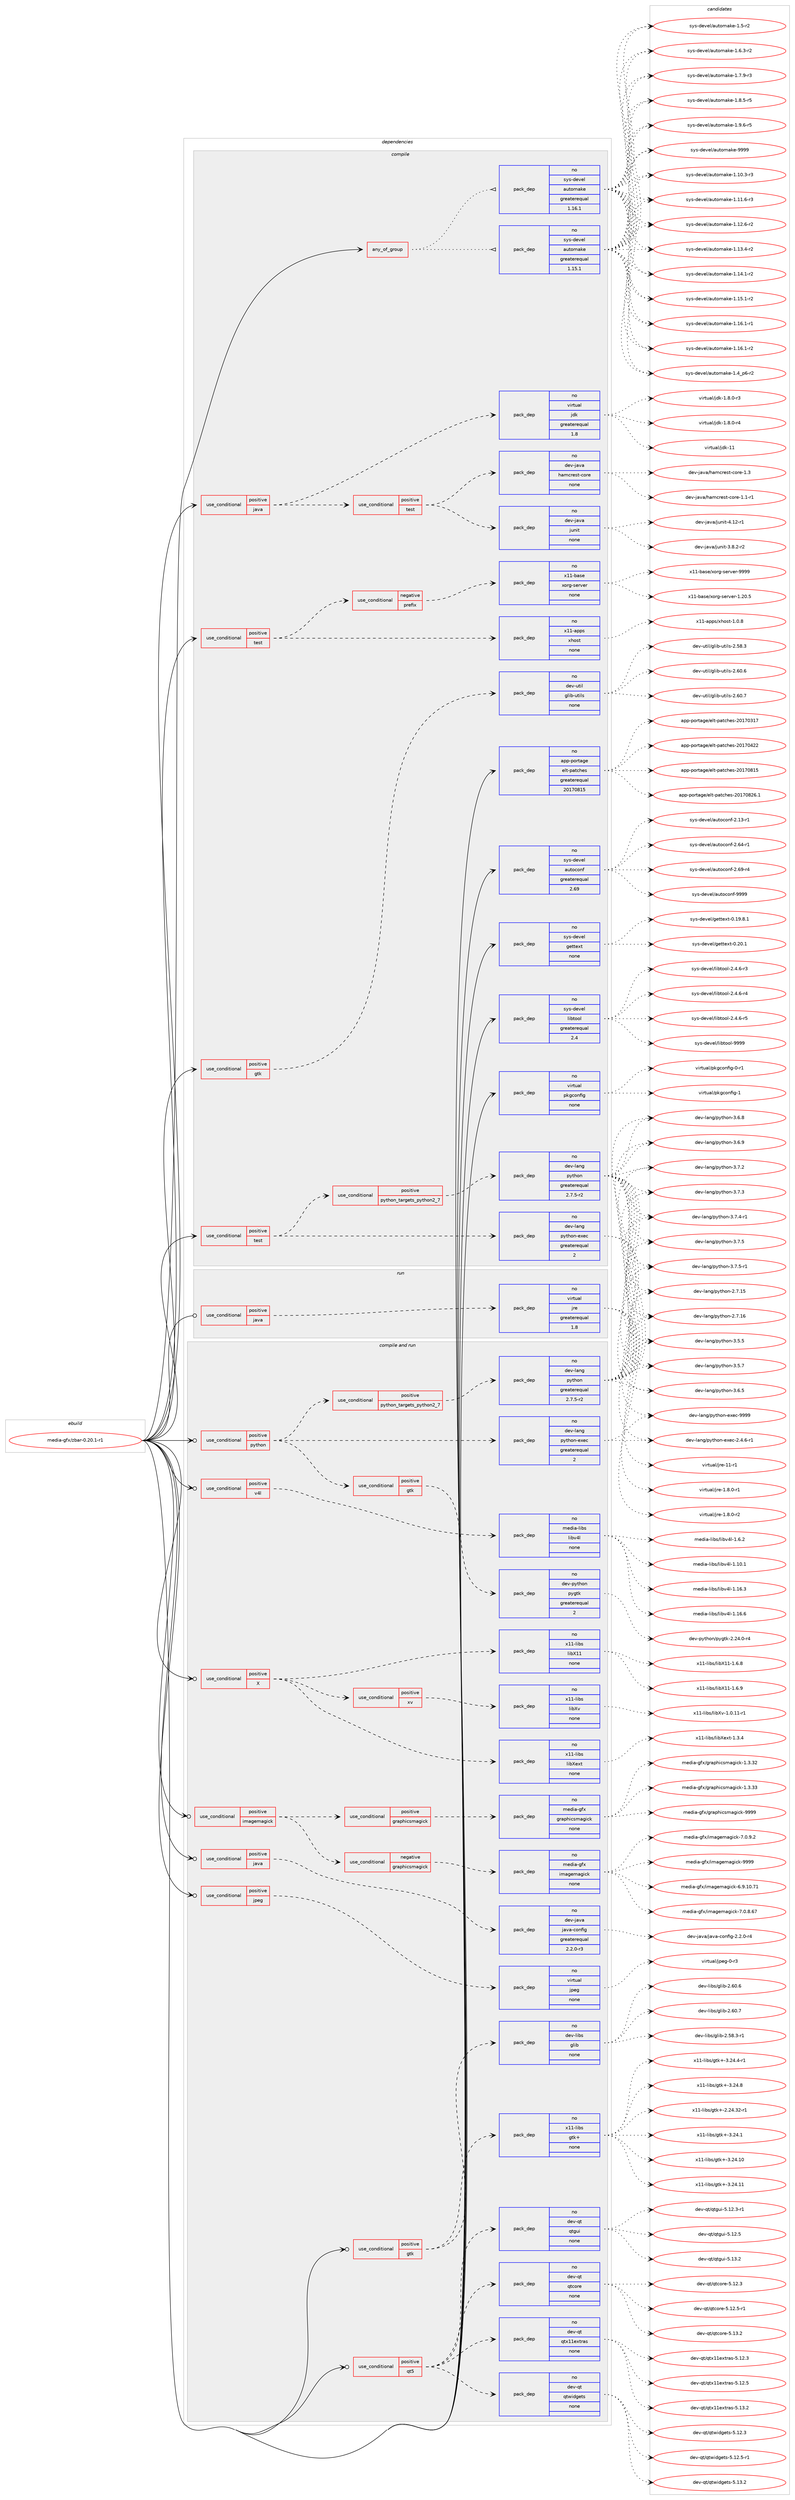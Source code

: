digraph prolog {

# *************
# Graph options
# *************

newrank=true;
concentrate=true;
compound=true;
graph [rankdir=LR,fontname=Helvetica,fontsize=10,ranksep=1.5];#, ranksep=2.5, nodesep=0.2];
edge  [arrowhead=vee];
node  [fontname=Helvetica,fontsize=10];

# **********
# The ebuild
# **********

subgraph cluster_leftcol {
color=gray;
rank=same;
label=<<i>ebuild</i>>;
id [label="media-gfx/zbar-0.20.1-r1", color=red, width=4, href="../media-gfx/zbar-0.20.1-r1.svg"];
}

# ****************
# The dependencies
# ****************

subgraph cluster_midcol {
color=gray;
label=<<i>dependencies</i>>;
subgraph cluster_compile {
fillcolor="#eeeeee";
style=filled;
label=<<i>compile</i>>;
subgraph any13178 {
dependency783913 [label=<<TABLE BORDER="0" CELLBORDER="1" CELLSPACING="0" CELLPADDING="4"><TR><TD CELLPADDING="10">any_of_group</TD></TR></TABLE>>, shape=none, color=red];subgraph pack579765 {
dependency783914 [label=<<TABLE BORDER="0" CELLBORDER="1" CELLSPACING="0" CELLPADDING="4" WIDTH="220"><TR><TD ROWSPAN="6" CELLPADDING="30">pack_dep</TD></TR><TR><TD WIDTH="110">no</TD></TR><TR><TD>sys-devel</TD></TR><TR><TD>automake</TD></TR><TR><TD>greaterequal</TD></TR><TR><TD>1.16.1</TD></TR></TABLE>>, shape=none, color=blue];
}
dependency783913:e -> dependency783914:w [weight=20,style="dotted",arrowhead="oinv"];
subgraph pack579766 {
dependency783915 [label=<<TABLE BORDER="0" CELLBORDER="1" CELLSPACING="0" CELLPADDING="4" WIDTH="220"><TR><TD ROWSPAN="6" CELLPADDING="30">pack_dep</TD></TR><TR><TD WIDTH="110">no</TD></TR><TR><TD>sys-devel</TD></TR><TR><TD>automake</TD></TR><TR><TD>greaterequal</TD></TR><TR><TD>1.15.1</TD></TR></TABLE>>, shape=none, color=blue];
}
dependency783913:e -> dependency783915:w [weight=20,style="dotted",arrowhead="oinv"];
}
id:e -> dependency783913:w [weight=20,style="solid",arrowhead="vee"];
subgraph cond190549 {
dependency783916 [label=<<TABLE BORDER="0" CELLBORDER="1" CELLSPACING="0" CELLPADDING="4"><TR><TD ROWSPAN="3" CELLPADDING="10">use_conditional</TD></TR><TR><TD>positive</TD></TR><TR><TD>gtk</TD></TR></TABLE>>, shape=none, color=red];
subgraph pack579767 {
dependency783917 [label=<<TABLE BORDER="0" CELLBORDER="1" CELLSPACING="0" CELLPADDING="4" WIDTH="220"><TR><TD ROWSPAN="6" CELLPADDING="30">pack_dep</TD></TR><TR><TD WIDTH="110">no</TD></TR><TR><TD>dev-util</TD></TR><TR><TD>glib-utils</TD></TR><TR><TD>none</TD></TR><TR><TD></TD></TR></TABLE>>, shape=none, color=blue];
}
dependency783916:e -> dependency783917:w [weight=20,style="dashed",arrowhead="vee"];
}
id:e -> dependency783916:w [weight=20,style="solid",arrowhead="vee"];
subgraph cond190550 {
dependency783918 [label=<<TABLE BORDER="0" CELLBORDER="1" CELLSPACING="0" CELLPADDING="4"><TR><TD ROWSPAN="3" CELLPADDING="10">use_conditional</TD></TR><TR><TD>positive</TD></TR><TR><TD>java</TD></TR></TABLE>>, shape=none, color=red];
subgraph pack579768 {
dependency783919 [label=<<TABLE BORDER="0" CELLBORDER="1" CELLSPACING="0" CELLPADDING="4" WIDTH="220"><TR><TD ROWSPAN="6" CELLPADDING="30">pack_dep</TD></TR><TR><TD WIDTH="110">no</TD></TR><TR><TD>virtual</TD></TR><TR><TD>jdk</TD></TR><TR><TD>greaterequal</TD></TR><TR><TD>1.8</TD></TR></TABLE>>, shape=none, color=blue];
}
dependency783918:e -> dependency783919:w [weight=20,style="dashed",arrowhead="vee"];
subgraph cond190551 {
dependency783920 [label=<<TABLE BORDER="0" CELLBORDER="1" CELLSPACING="0" CELLPADDING="4"><TR><TD ROWSPAN="3" CELLPADDING="10">use_conditional</TD></TR><TR><TD>positive</TD></TR><TR><TD>test</TD></TR></TABLE>>, shape=none, color=red];
subgraph pack579769 {
dependency783921 [label=<<TABLE BORDER="0" CELLBORDER="1" CELLSPACING="0" CELLPADDING="4" WIDTH="220"><TR><TD ROWSPAN="6" CELLPADDING="30">pack_dep</TD></TR><TR><TD WIDTH="110">no</TD></TR><TR><TD>dev-java</TD></TR><TR><TD>junit</TD></TR><TR><TD>none</TD></TR><TR><TD></TD></TR></TABLE>>, shape=none, color=blue];
}
dependency783920:e -> dependency783921:w [weight=20,style="dashed",arrowhead="vee"];
subgraph pack579770 {
dependency783922 [label=<<TABLE BORDER="0" CELLBORDER="1" CELLSPACING="0" CELLPADDING="4" WIDTH="220"><TR><TD ROWSPAN="6" CELLPADDING="30">pack_dep</TD></TR><TR><TD WIDTH="110">no</TD></TR><TR><TD>dev-java</TD></TR><TR><TD>hamcrest-core</TD></TR><TR><TD>none</TD></TR><TR><TD></TD></TR></TABLE>>, shape=none, color=blue];
}
dependency783920:e -> dependency783922:w [weight=20,style="dashed",arrowhead="vee"];
}
dependency783918:e -> dependency783920:w [weight=20,style="dashed",arrowhead="vee"];
}
id:e -> dependency783918:w [weight=20,style="solid",arrowhead="vee"];
subgraph cond190552 {
dependency783923 [label=<<TABLE BORDER="0" CELLBORDER="1" CELLSPACING="0" CELLPADDING="4"><TR><TD ROWSPAN="3" CELLPADDING="10">use_conditional</TD></TR><TR><TD>positive</TD></TR><TR><TD>test</TD></TR></TABLE>>, shape=none, color=red];
subgraph cond190553 {
dependency783924 [label=<<TABLE BORDER="0" CELLBORDER="1" CELLSPACING="0" CELLPADDING="4"><TR><TD ROWSPAN="3" CELLPADDING="10">use_conditional</TD></TR><TR><TD>negative</TD></TR><TR><TD>prefix</TD></TR></TABLE>>, shape=none, color=red];
subgraph pack579771 {
dependency783925 [label=<<TABLE BORDER="0" CELLBORDER="1" CELLSPACING="0" CELLPADDING="4" WIDTH="220"><TR><TD ROWSPAN="6" CELLPADDING="30">pack_dep</TD></TR><TR><TD WIDTH="110">no</TD></TR><TR><TD>x11-base</TD></TR><TR><TD>xorg-server</TD></TR><TR><TD>none</TD></TR><TR><TD></TD></TR></TABLE>>, shape=none, color=blue];
}
dependency783924:e -> dependency783925:w [weight=20,style="dashed",arrowhead="vee"];
}
dependency783923:e -> dependency783924:w [weight=20,style="dashed",arrowhead="vee"];
subgraph pack579772 {
dependency783926 [label=<<TABLE BORDER="0" CELLBORDER="1" CELLSPACING="0" CELLPADDING="4" WIDTH="220"><TR><TD ROWSPAN="6" CELLPADDING="30">pack_dep</TD></TR><TR><TD WIDTH="110">no</TD></TR><TR><TD>x11-apps</TD></TR><TR><TD>xhost</TD></TR><TR><TD>none</TD></TR><TR><TD></TD></TR></TABLE>>, shape=none, color=blue];
}
dependency783923:e -> dependency783926:w [weight=20,style="dashed",arrowhead="vee"];
}
id:e -> dependency783923:w [weight=20,style="solid",arrowhead="vee"];
subgraph cond190554 {
dependency783927 [label=<<TABLE BORDER="0" CELLBORDER="1" CELLSPACING="0" CELLPADDING="4"><TR><TD ROWSPAN="3" CELLPADDING="10">use_conditional</TD></TR><TR><TD>positive</TD></TR><TR><TD>test</TD></TR></TABLE>>, shape=none, color=red];
subgraph cond190555 {
dependency783928 [label=<<TABLE BORDER="0" CELLBORDER="1" CELLSPACING="0" CELLPADDING="4"><TR><TD ROWSPAN="3" CELLPADDING="10">use_conditional</TD></TR><TR><TD>positive</TD></TR><TR><TD>python_targets_python2_7</TD></TR></TABLE>>, shape=none, color=red];
subgraph pack579773 {
dependency783929 [label=<<TABLE BORDER="0" CELLBORDER="1" CELLSPACING="0" CELLPADDING="4" WIDTH="220"><TR><TD ROWSPAN="6" CELLPADDING="30">pack_dep</TD></TR><TR><TD WIDTH="110">no</TD></TR><TR><TD>dev-lang</TD></TR><TR><TD>python</TD></TR><TR><TD>greaterequal</TD></TR><TR><TD>2.7.5-r2</TD></TR></TABLE>>, shape=none, color=blue];
}
dependency783928:e -> dependency783929:w [weight=20,style="dashed",arrowhead="vee"];
}
dependency783927:e -> dependency783928:w [weight=20,style="dashed",arrowhead="vee"];
subgraph pack579774 {
dependency783930 [label=<<TABLE BORDER="0" CELLBORDER="1" CELLSPACING="0" CELLPADDING="4" WIDTH="220"><TR><TD ROWSPAN="6" CELLPADDING="30">pack_dep</TD></TR><TR><TD WIDTH="110">no</TD></TR><TR><TD>dev-lang</TD></TR><TR><TD>python-exec</TD></TR><TR><TD>greaterequal</TD></TR><TR><TD>2</TD></TR></TABLE>>, shape=none, color=blue];
}
dependency783927:e -> dependency783930:w [weight=20,style="dashed",arrowhead="vee"];
}
id:e -> dependency783927:w [weight=20,style="solid",arrowhead="vee"];
subgraph pack579775 {
dependency783931 [label=<<TABLE BORDER="0" CELLBORDER="1" CELLSPACING="0" CELLPADDING="4" WIDTH="220"><TR><TD ROWSPAN="6" CELLPADDING="30">pack_dep</TD></TR><TR><TD WIDTH="110">no</TD></TR><TR><TD>app-portage</TD></TR><TR><TD>elt-patches</TD></TR><TR><TD>greaterequal</TD></TR><TR><TD>20170815</TD></TR></TABLE>>, shape=none, color=blue];
}
id:e -> dependency783931:w [weight=20,style="solid",arrowhead="vee"];
subgraph pack579776 {
dependency783932 [label=<<TABLE BORDER="0" CELLBORDER="1" CELLSPACING="0" CELLPADDING="4" WIDTH="220"><TR><TD ROWSPAN="6" CELLPADDING="30">pack_dep</TD></TR><TR><TD WIDTH="110">no</TD></TR><TR><TD>sys-devel</TD></TR><TR><TD>autoconf</TD></TR><TR><TD>greaterequal</TD></TR><TR><TD>2.69</TD></TR></TABLE>>, shape=none, color=blue];
}
id:e -> dependency783932:w [weight=20,style="solid",arrowhead="vee"];
subgraph pack579777 {
dependency783933 [label=<<TABLE BORDER="0" CELLBORDER="1" CELLSPACING="0" CELLPADDING="4" WIDTH="220"><TR><TD ROWSPAN="6" CELLPADDING="30">pack_dep</TD></TR><TR><TD WIDTH="110">no</TD></TR><TR><TD>sys-devel</TD></TR><TR><TD>gettext</TD></TR><TR><TD>none</TD></TR><TR><TD></TD></TR></TABLE>>, shape=none, color=blue];
}
id:e -> dependency783933:w [weight=20,style="solid",arrowhead="vee"];
subgraph pack579778 {
dependency783934 [label=<<TABLE BORDER="0" CELLBORDER="1" CELLSPACING="0" CELLPADDING="4" WIDTH="220"><TR><TD ROWSPAN="6" CELLPADDING="30">pack_dep</TD></TR><TR><TD WIDTH="110">no</TD></TR><TR><TD>sys-devel</TD></TR><TR><TD>libtool</TD></TR><TR><TD>greaterequal</TD></TR><TR><TD>2.4</TD></TR></TABLE>>, shape=none, color=blue];
}
id:e -> dependency783934:w [weight=20,style="solid",arrowhead="vee"];
subgraph pack579779 {
dependency783935 [label=<<TABLE BORDER="0" CELLBORDER="1" CELLSPACING="0" CELLPADDING="4" WIDTH="220"><TR><TD ROWSPAN="6" CELLPADDING="30">pack_dep</TD></TR><TR><TD WIDTH="110">no</TD></TR><TR><TD>virtual</TD></TR><TR><TD>pkgconfig</TD></TR><TR><TD>none</TD></TR><TR><TD></TD></TR></TABLE>>, shape=none, color=blue];
}
id:e -> dependency783935:w [weight=20,style="solid",arrowhead="vee"];
}
subgraph cluster_compileandrun {
fillcolor="#eeeeee";
style=filled;
label=<<i>compile and run</i>>;
subgraph cond190556 {
dependency783936 [label=<<TABLE BORDER="0" CELLBORDER="1" CELLSPACING="0" CELLPADDING="4"><TR><TD ROWSPAN="3" CELLPADDING="10">use_conditional</TD></TR><TR><TD>positive</TD></TR><TR><TD>X</TD></TR></TABLE>>, shape=none, color=red];
subgraph pack579780 {
dependency783937 [label=<<TABLE BORDER="0" CELLBORDER="1" CELLSPACING="0" CELLPADDING="4" WIDTH="220"><TR><TD ROWSPAN="6" CELLPADDING="30">pack_dep</TD></TR><TR><TD WIDTH="110">no</TD></TR><TR><TD>x11-libs</TD></TR><TR><TD>libX11</TD></TR><TR><TD>none</TD></TR><TR><TD></TD></TR></TABLE>>, shape=none, color=blue];
}
dependency783936:e -> dependency783937:w [weight=20,style="dashed",arrowhead="vee"];
subgraph pack579781 {
dependency783938 [label=<<TABLE BORDER="0" CELLBORDER="1" CELLSPACING="0" CELLPADDING="4" WIDTH="220"><TR><TD ROWSPAN="6" CELLPADDING="30">pack_dep</TD></TR><TR><TD WIDTH="110">no</TD></TR><TR><TD>x11-libs</TD></TR><TR><TD>libXext</TD></TR><TR><TD>none</TD></TR><TR><TD></TD></TR></TABLE>>, shape=none, color=blue];
}
dependency783936:e -> dependency783938:w [weight=20,style="dashed",arrowhead="vee"];
subgraph cond190557 {
dependency783939 [label=<<TABLE BORDER="0" CELLBORDER="1" CELLSPACING="0" CELLPADDING="4"><TR><TD ROWSPAN="3" CELLPADDING="10">use_conditional</TD></TR><TR><TD>positive</TD></TR><TR><TD>xv</TD></TR></TABLE>>, shape=none, color=red];
subgraph pack579782 {
dependency783940 [label=<<TABLE BORDER="0" CELLBORDER="1" CELLSPACING="0" CELLPADDING="4" WIDTH="220"><TR><TD ROWSPAN="6" CELLPADDING="30">pack_dep</TD></TR><TR><TD WIDTH="110">no</TD></TR><TR><TD>x11-libs</TD></TR><TR><TD>libXv</TD></TR><TR><TD>none</TD></TR><TR><TD></TD></TR></TABLE>>, shape=none, color=blue];
}
dependency783939:e -> dependency783940:w [weight=20,style="dashed",arrowhead="vee"];
}
dependency783936:e -> dependency783939:w [weight=20,style="dashed",arrowhead="vee"];
}
id:e -> dependency783936:w [weight=20,style="solid",arrowhead="odotvee"];
subgraph cond190558 {
dependency783941 [label=<<TABLE BORDER="0" CELLBORDER="1" CELLSPACING="0" CELLPADDING="4"><TR><TD ROWSPAN="3" CELLPADDING="10">use_conditional</TD></TR><TR><TD>positive</TD></TR><TR><TD>gtk</TD></TR></TABLE>>, shape=none, color=red];
subgraph pack579783 {
dependency783942 [label=<<TABLE BORDER="0" CELLBORDER="1" CELLSPACING="0" CELLPADDING="4" WIDTH="220"><TR><TD ROWSPAN="6" CELLPADDING="30">pack_dep</TD></TR><TR><TD WIDTH="110">no</TD></TR><TR><TD>dev-libs</TD></TR><TR><TD>glib</TD></TR><TR><TD>none</TD></TR><TR><TD></TD></TR></TABLE>>, shape=none, color=blue];
}
dependency783941:e -> dependency783942:w [weight=20,style="dashed",arrowhead="vee"];
subgraph pack579784 {
dependency783943 [label=<<TABLE BORDER="0" CELLBORDER="1" CELLSPACING="0" CELLPADDING="4" WIDTH="220"><TR><TD ROWSPAN="6" CELLPADDING="30">pack_dep</TD></TR><TR><TD WIDTH="110">no</TD></TR><TR><TD>x11-libs</TD></TR><TR><TD>gtk+</TD></TR><TR><TD>none</TD></TR><TR><TD></TD></TR></TABLE>>, shape=none, color=blue];
}
dependency783941:e -> dependency783943:w [weight=20,style="dashed",arrowhead="vee"];
}
id:e -> dependency783941:w [weight=20,style="solid",arrowhead="odotvee"];
subgraph cond190559 {
dependency783944 [label=<<TABLE BORDER="0" CELLBORDER="1" CELLSPACING="0" CELLPADDING="4"><TR><TD ROWSPAN="3" CELLPADDING="10">use_conditional</TD></TR><TR><TD>positive</TD></TR><TR><TD>imagemagick</TD></TR></TABLE>>, shape=none, color=red];
subgraph cond190560 {
dependency783945 [label=<<TABLE BORDER="0" CELLBORDER="1" CELLSPACING="0" CELLPADDING="4"><TR><TD ROWSPAN="3" CELLPADDING="10">use_conditional</TD></TR><TR><TD>negative</TD></TR><TR><TD>graphicsmagick</TD></TR></TABLE>>, shape=none, color=red];
subgraph pack579785 {
dependency783946 [label=<<TABLE BORDER="0" CELLBORDER="1" CELLSPACING="0" CELLPADDING="4" WIDTH="220"><TR><TD ROWSPAN="6" CELLPADDING="30">pack_dep</TD></TR><TR><TD WIDTH="110">no</TD></TR><TR><TD>media-gfx</TD></TR><TR><TD>imagemagick</TD></TR><TR><TD>none</TD></TR><TR><TD></TD></TR></TABLE>>, shape=none, color=blue];
}
dependency783945:e -> dependency783946:w [weight=20,style="dashed",arrowhead="vee"];
}
dependency783944:e -> dependency783945:w [weight=20,style="dashed",arrowhead="vee"];
subgraph cond190561 {
dependency783947 [label=<<TABLE BORDER="0" CELLBORDER="1" CELLSPACING="0" CELLPADDING="4"><TR><TD ROWSPAN="3" CELLPADDING="10">use_conditional</TD></TR><TR><TD>positive</TD></TR><TR><TD>graphicsmagick</TD></TR></TABLE>>, shape=none, color=red];
subgraph pack579786 {
dependency783948 [label=<<TABLE BORDER="0" CELLBORDER="1" CELLSPACING="0" CELLPADDING="4" WIDTH="220"><TR><TD ROWSPAN="6" CELLPADDING="30">pack_dep</TD></TR><TR><TD WIDTH="110">no</TD></TR><TR><TD>media-gfx</TD></TR><TR><TD>graphicsmagick</TD></TR><TR><TD>none</TD></TR><TR><TD></TD></TR></TABLE>>, shape=none, color=blue];
}
dependency783947:e -> dependency783948:w [weight=20,style="dashed",arrowhead="vee"];
}
dependency783944:e -> dependency783947:w [weight=20,style="dashed",arrowhead="vee"];
}
id:e -> dependency783944:w [weight=20,style="solid",arrowhead="odotvee"];
subgraph cond190562 {
dependency783949 [label=<<TABLE BORDER="0" CELLBORDER="1" CELLSPACING="0" CELLPADDING="4"><TR><TD ROWSPAN="3" CELLPADDING="10">use_conditional</TD></TR><TR><TD>positive</TD></TR><TR><TD>java</TD></TR></TABLE>>, shape=none, color=red];
subgraph pack579787 {
dependency783950 [label=<<TABLE BORDER="0" CELLBORDER="1" CELLSPACING="0" CELLPADDING="4" WIDTH="220"><TR><TD ROWSPAN="6" CELLPADDING="30">pack_dep</TD></TR><TR><TD WIDTH="110">no</TD></TR><TR><TD>dev-java</TD></TR><TR><TD>java-config</TD></TR><TR><TD>greaterequal</TD></TR><TR><TD>2.2.0-r3</TD></TR></TABLE>>, shape=none, color=blue];
}
dependency783949:e -> dependency783950:w [weight=20,style="dashed",arrowhead="vee"];
}
id:e -> dependency783949:w [weight=20,style="solid",arrowhead="odotvee"];
subgraph cond190563 {
dependency783951 [label=<<TABLE BORDER="0" CELLBORDER="1" CELLSPACING="0" CELLPADDING="4"><TR><TD ROWSPAN="3" CELLPADDING="10">use_conditional</TD></TR><TR><TD>positive</TD></TR><TR><TD>jpeg</TD></TR></TABLE>>, shape=none, color=red];
subgraph pack579788 {
dependency783952 [label=<<TABLE BORDER="0" CELLBORDER="1" CELLSPACING="0" CELLPADDING="4" WIDTH="220"><TR><TD ROWSPAN="6" CELLPADDING="30">pack_dep</TD></TR><TR><TD WIDTH="110">no</TD></TR><TR><TD>virtual</TD></TR><TR><TD>jpeg</TD></TR><TR><TD>none</TD></TR><TR><TD></TD></TR></TABLE>>, shape=none, color=blue];
}
dependency783951:e -> dependency783952:w [weight=20,style="dashed",arrowhead="vee"];
}
id:e -> dependency783951:w [weight=20,style="solid",arrowhead="odotvee"];
subgraph cond190564 {
dependency783953 [label=<<TABLE BORDER="0" CELLBORDER="1" CELLSPACING="0" CELLPADDING="4"><TR><TD ROWSPAN="3" CELLPADDING="10">use_conditional</TD></TR><TR><TD>positive</TD></TR><TR><TD>python</TD></TR></TABLE>>, shape=none, color=red];
subgraph cond190565 {
dependency783954 [label=<<TABLE BORDER="0" CELLBORDER="1" CELLSPACING="0" CELLPADDING="4"><TR><TD ROWSPAN="3" CELLPADDING="10">use_conditional</TD></TR><TR><TD>positive</TD></TR><TR><TD>python_targets_python2_7</TD></TR></TABLE>>, shape=none, color=red];
subgraph pack579789 {
dependency783955 [label=<<TABLE BORDER="0" CELLBORDER="1" CELLSPACING="0" CELLPADDING="4" WIDTH="220"><TR><TD ROWSPAN="6" CELLPADDING="30">pack_dep</TD></TR><TR><TD WIDTH="110">no</TD></TR><TR><TD>dev-lang</TD></TR><TR><TD>python</TD></TR><TR><TD>greaterequal</TD></TR><TR><TD>2.7.5-r2</TD></TR></TABLE>>, shape=none, color=blue];
}
dependency783954:e -> dependency783955:w [weight=20,style="dashed",arrowhead="vee"];
}
dependency783953:e -> dependency783954:w [weight=20,style="dashed",arrowhead="vee"];
subgraph pack579790 {
dependency783956 [label=<<TABLE BORDER="0" CELLBORDER="1" CELLSPACING="0" CELLPADDING="4" WIDTH="220"><TR><TD ROWSPAN="6" CELLPADDING="30">pack_dep</TD></TR><TR><TD WIDTH="110">no</TD></TR><TR><TD>dev-lang</TD></TR><TR><TD>python-exec</TD></TR><TR><TD>greaterequal</TD></TR><TR><TD>2</TD></TR></TABLE>>, shape=none, color=blue];
}
dependency783953:e -> dependency783956:w [weight=20,style="dashed",arrowhead="vee"];
subgraph cond190566 {
dependency783957 [label=<<TABLE BORDER="0" CELLBORDER="1" CELLSPACING="0" CELLPADDING="4"><TR><TD ROWSPAN="3" CELLPADDING="10">use_conditional</TD></TR><TR><TD>positive</TD></TR><TR><TD>gtk</TD></TR></TABLE>>, shape=none, color=red];
subgraph pack579791 {
dependency783958 [label=<<TABLE BORDER="0" CELLBORDER="1" CELLSPACING="0" CELLPADDING="4" WIDTH="220"><TR><TD ROWSPAN="6" CELLPADDING="30">pack_dep</TD></TR><TR><TD WIDTH="110">no</TD></TR><TR><TD>dev-python</TD></TR><TR><TD>pygtk</TD></TR><TR><TD>greaterequal</TD></TR><TR><TD>2</TD></TR></TABLE>>, shape=none, color=blue];
}
dependency783957:e -> dependency783958:w [weight=20,style="dashed",arrowhead="vee"];
}
dependency783953:e -> dependency783957:w [weight=20,style="dashed",arrowhead="vee"];
}
id:e -> dependency783953:w [weight=20,style="solid",arrowhead="odotvee"];
subgraph cond190567 {
dependency783959 [label=<<TABLE BORDER="0" CELLBORDER="1" CELLSPACING="0" CELLPADDING="4"><TR><TD ROWSPAN="3" CELLPADDING="10">use_conditional</TD></TR><TR><TD>positive</TD></TR><TR><TD>qt5</TD></TR></TABLE>>, shape=none, color=red];
subgraph pack579792 {
dependency783960 [label=<<TABLE BORDER="0" CELLBORDER="1" CELLSPACING="0" CELLPADDING="4" WIDTH="220"><TR><TD ROWSPAN="6" CELLPADDING="30">pack_dep</TD></TR><TR><TD WIDTH="110">no</TD></TR><TR><TD>dev-qt</TD></TR><TR><TD>qtcore</TD></TR><TR><TD>none</TD></TR><TR><TD></TD></TR></TABLE>>, shape=none, color=blue];
}
dependency783959:e -> dependency783960:w [weight=20,style="dashed",arrowhead="vee"];
subgraph pack579793 {
dependency783961 [label=<<TABLE BORDER="0" CELLBORDER="1" CELLSPACING="0" CELLPADDING="4" WIDTH="220"><TR><TD ROWSPAN="6" CELLPADDING="30">pack_dep</TD></TR><TR><TD WIDTH="110">no</TD></TR><TR><TD>dev-qt</TD></TR><TR><TD>qtgui</TD></TR><TR><TD>none</TD></TR><TR><TD></TD></TR></TABLE>>, shape=none, color=blue];
}
dependency783959:e -> dependency783961:w [weight=20,style="dashed",arrowhead="vee"];
subgraph pack579794 {
dependency783962 [label=<<TABLE BORDER="0" CELLBORDER="1" CELLSPACING="0" CELLPADDING="4" WIDTH="220"><TR><TD ROWSPAN="6" CELLPADDING="30">pack_dep</TD></TR><TR><TD WIDTH="110">no</TD></TR><TR><TD>dev-qt</TD></TR><TR><TD>qtwidgets</TD></TR><TR><TD>none</TD></TR><TR><TD></TD></TR></TABLE>>, shape=none, color=blue];
}
dependency783959:e -> dependency783962:w [weight=20,style="dashed",arrowhead="vee"];
subgraph pack579795 {
dependency783963 [label=<<TABLE BORDER="0" CELLBORDER="1" CELLSPACING="0" CELLPADDING="4" WIDTH="220"><TR><TD ROWSPAN="6" CELLPADDING="30">pack_dep</TD></TR><TR><TD WIDTH="110">no</TD></TR><TR><TD>dev-qt</TD></TR><TR><TD>qtx11extras</TD></TR><TR><TD>none</TD></TR><TR><TD></TD></TR></TABLE>>, shape=none, color=blue];
}
dependency783959:e -> dependency783963:w [weight=20,style="dashed",arrowhead="vee"];
}
id:e -> dependency783959:w [weight=20,style="solid",arrowhead="odotvee"];
subgraph cond190568 {
dependency783964 [label=<<TABLE BORDER="0" CELLBORDER="1" CELLSPACING="0" CELLPADDING="4"><TR><TD ROWSPAN="3" CELLPADDING="10">use_conditional</TD></TR><TR><TD>positive</TD></TR><TR><TD>v4l</TD></TR></TABLE>>, shape=none, color=red];
subgraph pack579796 {
dependency783965 [label=<<TABLE BORDER="0" CELLBORDER="1" CELLSPACING="0" CELLPADDING="4" WIDTH="220"><TR><TD ROWSPAN="6" CELLPADDING="30">pack_dep</TD></TR><TR><TD WIDTH="110">no</TD></TR><TR><TD>media-libs</TD></TR><TR><TD>libv4l</TD></TR><TR><TD>none</TD></TR><TR><TD></TD></TR></TABLE>>, shape=none, color=blue];
}
dependency783964:e -> dependency783965:w [weight=20,style="dashed",arrowhead="vee"];
}
id:e -> dependency783964:w [weight=20,style="solid",arrowhead="odotvee"];
}
subgraph cluster_run {
fillcolor="#eeeeee";
style=filled;
label=<<i>run</i>>;
subgraph cond190569 {
dependency783966 [label=<<TABLE BORDER="0" CELLBORDER="1" CELLSPACING="0" CELLPADDING="4"><TR><TD ROWSPAN="3" CELLPADDING="10">use_conditional</TD></TR><TR><TD>positive</TD></TR><TR><TD>java</TD></TR></TABLE>>, shape=none, color=red];
subgraph pack579797 {
dependency783967 [label=<<TABLE BORDER="0" CELLBORDER="1" CELLSPACING="0" CELLPADDING="4" WIDTH="220"><TR><TD ROWSPAN="6" CELLPADDING="30">pack_dep</TD></TR><TR><TD WIDTH="110">no</TD></TR><TR><TD>virtual</TD></TR><TR><TD>jre</TD></TR><TR><TD>greaterequal</TD></TR><TR><TD>1.8</TD></TR></TABLE>>, shape=none, color=blue];
}
dependency783966:e -> dependency783967:w [weight=20,style="dashed",arrowhead="vee"];
}
id:e -> dependency783966:w [weight=20,style="solid",arrowhead="odot"];
}
}

# **************
# The candidates
# **************

subgraph cluster_choices {
rank=same;
color=gray;
label=<<i>candidates</i>>;

subgraph choice579765 {
color=black;
nodesep=1;
choice11512111545100101118101108479711711611110997107101454946494846514511451 [label="sys-devel/automake-1.10.3-r3", color=red, width=4,href="../sys-devel/automake-1.10.3-r3.svg"];
choice11512111545100101118101108479711711611110997107101454946494946544511451 [label="sys-devel/automake-1.11.6-r3", color=red, width=4,href="../sys-devel/automake-1.11.6-r3.svg"];
choice11512111545100101118101108479711711611110997107101454946495046544511450 [label="sys-devel/automake-1.12.6-r2", color=red, width=4,href="../sys-devel/automake-1.12.6-r2.svg"];
choice11512111545100101118101108479711711611110997107101454946495146524511450 [label="sys-devel/automake-1.13.4-r2", color=red, width=4,href="../sys-devel/automake-1.13.4-r2.svg"];
choice11512111545100101118101108479711711611110997107101454946495246494511450 [label="sys-devel/automake-1.14.1-r2", color=red, width=4,href="../sys-devel/automake-1.14.1-r2.svg"];
choice11512111545100101118101108479711711611110997107101454946495346494511450 [label="sys-devel/automake-1.15.1-r2", color=red, width=4,href="../sys-devel/automake-1.15.1-r2.svg"];
choice11512111545100101118101108479711711611110997107101454946495446494511449 [label="sys-devel/automake-1.16.1-r1", color=red, width=4,href="../sys-devel/automake-1.16.1-r1.svg"];
choice11512111545100101118101108479711711611110997107101454946495446494511450 [label="sys-devel/automake-1.16.1-r2", color=red, width=4,href="../sys-devel/automake-1.16.1-r2.svg"];
choice115121115451001011181011084797117116111109971071014549465295112544511450 [label="sys-devel/automake-1.4_p6-r2", color=red, width=4,href="../sys-devel/automake-1.4_p6-r2.svg"];
choice11512111545100101118101108479711711611110997107101454946534511450 [label="sys-devel/automake-1.5-r2", color=red, width=4,href="../sys-devel/automake-1.5-r2.svg"];
choice115121115451001011181011084797117116111109971071014549465446514511450 [label="sys-devel/automake-1.6.3-r2", color=red, width=4,href="../sys-devel/automake-1.6.3-r2.svg"];
choice115121115451001011181011084797117116111109971071014549465546574511451 [label="sys-devel/automake-1.7.9-r3", color=red, width=4,href="../sys-devel/automake-1.7.9-r3.svg"];
choice115121115451001011181011084797117116111109971071014549465646534511453 [label="sys-devel/automake-1.8.5-r5", color=red, width=4,href="../sys-devel/automake-1.8.5-r5.svg"];
choice115121115451001011181011084797117116111109971071014549465746544511453 [label="sys-devel/automake-1.9.6-r5", color=red, width=4,href="../sys-devel/automake-1.9.6-r5.svg"];
choice115121115451001011181011084797117116111109971071014557575757 [label="sys-devel/automake-9999", color=red, width=4,href="../sys-devel/automake-9999.svg"];
dependency783914:e -> choice11512111545100101118101108479711711611110997107101454946494846514511451:w [style=dotted,weight="100"];
dependency783914:e -> choice11512111545100101118101108479711711611110997107101454946494946544511451:w [style=dotted,weight="100"];
dependency783914:e -> choice11512111545100101118101108479711711611110997107101454946495046544511450:w [style=dotted,weight="100"];
dependency783914:e -> choice11512111545100101118101108479711711611110997107101454946495146524511450:w [style=dotted,weight="100"];
dependency783914:e -> choice11512111545100101118101108479711711611110997107101454946495246494511450:w [style=dotted,weight="100"];
dependency783914:e -> choice11512111545100101118101108479711711611110997107101454946495346494511450:w [style=dotted,weight="100"];
dependency783914:e -> choice11512111545100101118101108479711711611110997107101454946495446494511449:w [style=dotted,weight="100"];
dependency783914:e -> choice11512111545100101118101108479711711611110997107101454946495446494511450:w [style=dotted,weight="100"];
dependency783914:e -> choice115121115451001011181011084797117116111109971071014549465295112544511450:w [style=dotted,weight="100"];
dependency783914:e -> choice11512111545100101118101108479711711611110997107101454946534511450:w [style=dotted,weight="100"];
dependency783914:e -> choice115121115451001011181011084797117116111109971071014549465446514511450:w [style=dotted,weight="100"];
dependency783914:e -> choice115121115451001011181011084797117116111109971071014549465546574511451:w [style=dotted,weight="100"];
dependency783914:e -> choice115121115451001011181011084797117116111109971071014549465646534511453:w [style=dotted,weight="100"];
dependency783914:e -> choice115121115451001011181011084797117116111109971071014549465746544511453:w [style=dotted,weight="100"];
dependency783914:e -> choice115121115451001011181011084797117116111109971071014557575757:w [style=dotted,weight="100"];
}
subgraph choice579766 {
color=black;
nodesep=1;
choice11512111545100101118101108479711711611110997107101454946494846514511451 [label="sys-devel/automake-1.10.3-r3", color=red, width=4,href="../sys-devel/automake-1.10.3-r3.svg"];
choice11512111545100101118101108479711711611110997107101454946494946544511451 [label="sys-devel/automake-1.11.6-r3", color=red, width=4,href="../sys-devel/automake-1.11.6-r3.svg"];
choice11512111545100101118101108479711711611110997107101454946495046544511450 [label="sys-devel/automake-1.12.6-r2", color=red, width=4,href="../sys-devel/automake-1.12.6-r2.svg"];
choice11512111545100101118101108479711711611110997107101454946495146524511450 [label="sys-devel/automake-1.13.4-r2", color=red, width=4,href="../sys-devel/automake-1.13.4-r2.svg"];
choice11512111545100101118101108479711711611110997107101454946495246494511450 [label="sys-devel/automake-1.14.1-r2", color=red, width=4,href="../sys-devel/automake-1.14.1-r2.svg"];
choice11512111545100101118101108479711711611110997107101454946495346494511450 [label="sys-devel/automake-1.15.1-r2", color=red, width=4,href="../sys-devel/automake-1.15.1-r2.svg"];
choice11512111545100101118101108479711711611110997107101454946495446494511449 [label="sys-devel/automake-1.16.1-r1", color=red, width=4,href="../sys-devel/automake-1.16.1-r1.svg"];
choice11512111545100101118101108479711711611110997107101454946495446494511450 [label="sys-devel/automake-1.16.1-r2", color=red, width=4,href="../sys-devel/automake-1.16.1-r2.svg"];
choice115121115451001011181011084797117116111109971071014549465295112544511450 [label="sys-devel/automake-1.4_p6-r2", color=red, width=4,href="../sys-devel/automake-1.4_p6-r2.svg"];
choice11512111545100101118101108479711711611110997107101454946534511450 [label="sys-devel/automake-1.5-r2", color=red, width=4,href="../sys-devel/automake-1.5-r2.svg"];
choice115121115451001011181011084797117116111109971071014549465446514511450 [label="sys-devel/automake-1.6.3-r2", color=red, width=4,href="../sys-devel/automake-1.6.3-r2.svg"];
choice115121115451001011181011084797117116111109971071014549465546574511451 [label="sys-devel/automake-1.7.9-r3", color=red, width=4,href="../sys-devel/automake-1.7.9-r3.svg"];
choice115121115451001011181011084797117116111109971071014549465646534511453 [label="sys-devel/automake-1.8.5-r5", color=red, width=4,href="../sys-devel/automake-1.8.5-r5.svg"];
choice115121115451001011181011084797117116111109971071014549465746544511453 [label="sys-devel/automake-1.9.6-r5", color=red, width=4,href="../sys-devel/automake-1.9.6-r5.svg"];
choice115121115451001011181011084797117116111109971071014557575757 [label="sys-devel/automake-9999", color=red, width=4,href="../sys-devel/automake-9999.svg"];
dependency783915:e -> choice11512111545100101118101108479711711611110997107101454946494846514511451:w [style=dotted,weight="100"];
dependency783915:e -> choice11512111545100101118101108479711711611110997107101454946494946544511451:w [style=dotted,weight="100"];
dependency783915:e -> choice11512111545100101118101108479711711611110997107101454946495046544511450:w [style=dotted,weight="100"];
dependency783915:e -> choice11512111545100101118101108479711711611110997107101454946495146524511450:w [style=dotted,weight="100"];
dependency783915:e -> choice11512111545100101118101108479711711611110997107101454946495246494511450:w [style=dotted,weight="100"];
dependency783915:e -> choice11512111545100101118101108479711711611110997107101454946495346494511450:w [style=dotted,weight="100"];
dependency783915:e -> choice11512111545100101118101108479711711611110997107101454946495446494511449:w [style=dotted,weight="100"];
dependency783915:e -> choice11512111545100101118101108479711711611110997107101454946495446494511450:w [style=dotted,weight="100"];
dependency783915:e -> choice115121115451001011181011084797117116111109971071014549465295112544511450:w [style=dotted,weight="100"];
dependency783915:e -> choice11512111545100101118101108479711711611110997107101454946534511450:w [style=dotted,weight="100"];
dependency783915:e -> choice115121115451001011181011084797117116111109971071014549465446514511450:w [style=dotted,weight="100"];
dependency783915:e -> choice115121115451001011181011084797117116111109971071014549465546574511451:w [style=dotted,weight="100"];
dependency783915:e -> choice115121115451001011181011084797117116111109971071014549465646534511453:w [style=dotted,weight="100"];
dependency783915:e -> choice115121115451001011181011084797117116111109971071014549465746544511453:w [style=dotted,weight="100"];
dependency783915:e -> choice115121115451001011181011084797117116111109971071014557575757:w [style=dotted,weight="100"];
}
subgraph choice579767 {
color=black;
nodesep=1;
choice1001011184511711610510847103108105984511711610510811545504653564651 [label="dev-util/glib-utils-2.58.3", color=red, width=4,href="../dev-util/glib-utils-2.58.3.svg"];
choice1001011184511711610510847103108105984511711610510811545504654484654 [label="dev-util/glib-utils-2.60.6", color=red, width=4,href="../dev-util/glib-utils-2.60.6.svg"];
choice1001011184511711610510847103108105984511711610510811545504654484655 [label="dev-util/glib-utils-2.60.7", color=red, width=4,href="../dev-util/glib-utils-2.60.7.svg"];
dependency783917:e -> choice1001011184511711610510847103108105984511711610510811545504653564651:w [style=dotted,weight="100"];
dependency783917:e -> choice1001011184511711610510847103108105984511711610510811545504654484654:w [style=dotted,weight="100"];
dependency783917:e -> choice1001011184511711610510847103108105984511711610510811545504654484655:w [style=dotted,weight="100"];
}
subgraph choice579768 {
color=black;
nodesep=1;
choice11810511411611797108471061001074549465646484511451 [label="virtual/jdk-1.8.0-r3", color=red, width=4,href="../virtual/jdk-1.8.0-r3.svg"];
choice11810511411611797108471061001074549465646484511452 [label="virtual/jdk-1.8.0-r4", color=red, width=4,href="../virtual/jdk-1.8.0-r4.svg"];
choice1181051141161179710847106100107454949 [label="virtual/jdk-11", color=red, width=4,href="../virtual/jdk-11.svg"];
dependency783919:e -> choice11810511411611797108471061001074549465646484511451:w [style=dotted,weight="100"];
dependency783919:e -> choice11810511411611797108471061001074549465646484511452:w [style=dotted,weight="100"];
dependency783919:e -> choice1181051141161179710847106100107454949:w [style=dotted,weight="100"];
}
subgraph choice579769 {
color=black;
nodesep=1;
choice100101118451069711897471061171101051164551465646504511450 [label="dev-java/junit-3.8.2-r2", color=red, width=4,href="../dev-java/junit-3.8.2-r2.svg"];
choice1001011184510697118974710611711010511645524649504511449 [label="dev-java/junit-4.12-r1", color=red, width=4,href="../dev-java/junit-4.12-r1.svg"];
dependency783921:e -> choice100101118451069711897471061171101051164551465646504511450:w [style=dotted,weight="100"];
dependency783921:e -> choice1001011184510697118974710611711010511645524649504511449:w [style=dotted,weight="100"];
}
subgraph choice579770 {
color=black;
nodesep=1;
choice1001011184510697118974710497109991141011151164599111114101454946494511449 [label="dev-java/hamcrest-core-1.1-r1", color=red, width=4,href="../dev-java/hamcrest-core-1.1-r1.svg"];
choice100101118451069711897471049710999114101115116459911111410145494651 [label="dev-java/hamcrest-core-1.3", color=red, width=4,href="../dev-java/hamcrest-core-1.3.svg"];
dependency783922:e -> choice1001011184510697118974710497109991141011151164599111114101454946494511449:w [style=dotted,weight="100"];
dependency783922:e -> choice100101118451069711897471049710999114101115116459911111410145494651:w [style=dotted,weight="100"];
}
subgraph choice579771 {
color=black;
nodesep=1;
choice1204949459897115101471201111141034511510111411810111445494650484653 [label="x11-base/xorg-server-1.20.5", color=red, width=4,href="../x11-base/xorg-server-1.20.5.svg"];
choice120494945989711510147120111114103451151011141181011144557575757 [label="x11-base/xorg-server-9999", color=red, width=4,href="../x11-base/xorg-server-9999.svg"];
dependency783925:e -> choice1204949459897115101471201111141034511510111411810111445494650484653:w [style=dotted,weight="100"];
dependency783925:e -> choice120494945989711510147120111114103451151011141181011144557575757:w [style=dotted,weight="100"];
}
subgraph choice579772 {
color=black;
nodesep=1;
choice1204949459711211211547120104111115116454946484656 [label="x11-apps/xhost-1.0.8", color=red, width=4,href="../x11-apps/xhost-1.0.8.svg"];
dependency783926:e -> choice1204949459711211211547120104111115116454946484656:w [style=dotted,weight="100"];
}
subgraph choice579773 {
color=black;
nodesep=1;
choice10010111845108971101034711212111610411111045504655464953 [label="dev-lang/python-2.7.15", color=red, width=4,href="../dev-lang/python-2.7.15.svg"];
choice10010111845108971101034711212111610411111045504655464954 [label="dev-lang/python-2.7.16", color=red, width=4,href="../dev-lang/python-2.7.16.svg"];
choice100101118451089711010347112121116104111110455146534653 [label="dev-lang/python-3.5.5", color=red, width=4,href="../dev-lang/python-3.5.5.svg"];
choice100101118451089711010347112121116104111110455146534655 [label="dev-lang/python-3.5.7", color=red, width=4,href="../dev-lang/python-3.5.7.svg"];
choice100101118451089711010347112121116104111110455146544653 [label="dev-lang/python-3.6.5", color=red, width=4,href="../dev-lang/python-3.6.5.svg"];
choice100101118451089711010347112121116104111110455146544656 [label="dev-lang/python-3.6.8", color=red, width=4,href="../dev-lang/python-3.6.8.svg"];
choice100101118451089711010347112121116104111110455146544657 [label="dev-lang/python-3.6.9", color=red, width=4,href="../dev-lang/python-3.6.9.svg"];
choice100101118451089711010347112121116104111110455146554650 [label="dev-lang/python-3.7.2", color=red, width=4,href="../dev-lang/python-3.7.2.svg"];
choice100101118451089711010347112121116104111110455146554651 [label="dev-lang/python-3.7.3", color=red, width=4,href="../dev-lang/python-3.7.3.svg"];
choice1001011184510897110103471121211161041111104551465546524511449 [label="dev-lang/python-3.7.4-r1", color=red, width=4,href="../dev-lang/python-3.7.4-r1.svg"];
choice100101118451089711010347112121116104111110455146554653 [label="dev-lang/python-3.7.5", color=red, width=4,href="../dev-lang/python-3.7.5.svg"];
choice1001011184510897110103471121211161041111104551465546534511449 [label="dev-lang/python-3.7.5-r1", color=red, width=4,href="../dev-lang/python-3.7.5-r1.svg"];
dependency783929:e -> choice10010111845108971101034711212111610411111045504655464953:w [style=dotted,weight="100"];
dependency783929:e -> choice10010111845108971101034711212111610411111045504655464954:w [style=dotted,weight="100"];
dependency783929:e -> choice100101118451089711010347112121116104111110455146534653:w [style=dotted,weight="100"];
dependency783929:e -> choice100101118451089711010347112121116104111110455146534655:w [style=dotted,weight="100"];
dependency783929:e -> choice100101118451089711010347112121116104111110455146544653:w [style=dotted,weight="100"];
dependency783929:e -> choice100101118451089711010347112121116104111110455146544656:w [style=dotted,weight="100"];
dependency783929:e -> choice100101118451089711010347112121116104111110455146544657:w [style=dotted,weight="100"];
dependency783929:e -> choice100101118451089711010347112121116104111110455146554650:w [style=dotted,weight="100"];
dependency783929:e -> choice100101118451089711010347112121116104111110455146554651:w [style=dotted,weight="100"];
dependency783929:e -> choice1001011184510897110103471121211161041111104551465546524511449:w [style=dotted,weight="100"];
dependency783929:e -> choice100101118451089711010347112121116104111110455146554653:w [style=dotted,weight="100"];
dependency783929:e -> choice1001011184510897110103471121211161041111104551465546534511449:w [style=dotted,weight="100"];
}
subgraph choice579774 {
color=black;
nodesep=1;
choice10010111845108971101034711212111610411111045101120101994550465246544511449 [label="dev-lang/python-exec-2.4.6-r1", color=red, width=4,href="../dev-lang/python-exec-2.4.6-r1.svg"];
choice10010111845108971101034711212111610411111045101120101994557575757 [label="dev-lang/python-exec-9999", color=red, width=4,href="../dev-lang/python-exec-9999.svg"];
dependency783930:e -> choice10010111845108971101034711212111610411111045101120101994550465246544511449:w [style=dotted,weight="100"];
dependency783930:e -> choice10010111845108971101034711212111610411111045101120101994557575757:w [style=dotted,weight="100"];
}
subgraph choice579775 {
color=black;
nodesep=1;
choice97112112451121111141169710310147101108116451129711699104101115455048495548514955 [label="app-portage/elt-patches-20170317", color=red, width=4,href="../app-portage/elt-patches-20170317.svg"];
choice97112112451121111141169710310147101108116451129711699104101115455048495548525050 [label="app-portage/elt-patches-20170422", color=red, width=4,href="../app-portage/elt-patches-20170422.svg"];
choice97112112451121111141169710310147101108116451129711699104101115455048495548564953 [label="app-portage/elt-patches-20170815", color=red, width=4,href="../app-portage/elt-patches-20170815.svg"];
choice971121124511211111411697103101471011081164511297116991041011154550484955485650544649 [label="app-portage/elt-patches-20170826.1", color=red, width=4,href="../app-portage/elt-patches-20170826.1.svg"];
dependency783931:e -> choice97112112451121111141169710310147101108116451129711699104101115455048495548514955:w [style=dotted,weight="100"];
dependency783931:e -> choice97112112451121111141169710310147101108116451129711699104101115455048495548525050:w [style=dotted,weight="100"];
dependency783931:e -> choice97112112451121111141169710310147101108116451129711699104101115455048495548564953:w [style=dotted,weight="100"];
dependency783931:e -> choice971121124511211111411697103101471011081164511297116991041011154550484955485650544649:w [style=dotted,weight="100"];
}
subgraph choice579776 {
color=black;
nodesep=1;
choice1151211154510010111810110847971171161119911111010245504649514511449 [label="sys-devel/autoconf-2.13-r1", color=red, width=4,href="../sys-devel/autoconf-2.13-r1.svg"];
choice1151211154510010111810110847971171161119911111010245504654524511449 [label="sys-devel/autoconf-2.64-r1", color=red, width=4,href="../sys-devel/autoconf-2.64-r1.svg"];
choice1151211154510010111810110847971171161119911111010245504654574511452 [label="sys-devel/autoconf-2.69-r4", color=red, width=4,href="../sys-devel/autoconf-2.69-r4.svg"];
choice115121115451001011181011084797117116111991111101024557575757 [label="sys-devel/autoconf-9999", color=red, width=4,href="../sys-devel/autoconf-9999.svg"];
dependency783932:e -> choice1151211154510010111810110847971171161119911111010245504649514511449:w [style=dotted,weight="100"];
dependency783932:e -> choice1151211154510010111810110847971171161119911111010245504654524511449:w [style=dotted,weight="100"];
dependency783932:e -> choice1151211154510010111810110847971171161119911111010245504654574511452:w [style=dotted,weight="100"];
dependency783932:e -> choice115121115451001011181011084797117116111991111101024557575757:w [style=dotted,weight="100"];
}
subgraph choice579777 {
color=black;
nodesep=1;
choice1151211154510010111810110847103101116116101120116454846495746564649 [label="sys-devel/gettext-0.19.8.1", color=red, width=4,href="../sys-devel/gettext-0.19.8.1.svg"];
choice115121115451001011181011084710310111611610112011645484650484649 [label="sys-devel/gettext-0.20.1", color=red, width=4,href="../sys-devel/gettext-0.20.1.svg"];
dependency783933:e -> choice1151211154510010111810110847103101116116101120116454846495746564649:w [style=dotted,weight="100"];
dependency783933:e -> choice115121115451001011181011084710310111611610112011645484650484649:w [style=dotted,weight="100"];
}
subgraph choice579778 {
color=black;
nodesep=1;
choice1151211154510010111810110847108105981161111111084550465246544511451 [label="sys-devel/libtool-2.4.6-r3", color=red, width=4,href="../sys-devel/libtool-2.4.6-r3.svg"];
choice1151211154510010111810110847108105981161111111084550465246544511452 [label="sys-devel/libtool-2.4.6-r4", color=red, width=4,href="../sys-devel/libtool-2.4.6-r4.svg"];
choice1151211154510010111810110847108105981161111111084550465246544511453 [label="sys-devel/libtool-2.4.6-r5", color=red, width=4,href="../sys-devel/libtool-2.4.6-r5.svg"];
choice1151211154510010111810110847108105981161111111084557575757 [label="sys-devel/libtool-9999", color=red, width=4,href="../sys-devel/libtool-9999.svg"];
dependency783934:e -> choice1151211154510010111810110847108105981161111111084550465246544511451:w [style=dotted,weight="100"];
dependency783934:e -> choice1151211154510010111810110847108105981161111111084550465246544511452:w [style=dotted,weight="100"];
dependency783934:e -> choice1151211154510010111810110847108105981161111111084550465246544511453:w [style=dotted,weight="100"];
dependency783934:e -> choice1151211154510010111810110847108105981161111111084557575757:w [style=dotted,weight="100"];
}
subgraph choice579779 {
color=black;
nodesep=1;
choice11810511411611797108471121071039911111010210510345484511449 [label="virtual/pkgconfig-0-r1", color=red, width=4,href="../virtual/pkgconfig-0-r1.svg"];
choice1181051141161179710847112107103991111101021051034549 [label="virtual/pkgconfig-1", color=red, width=4,href="../virtual/pkgconfig-1.svg"];
dependency783935:e -> choice11810511411611797108471121071039911111010210510345484511449:w [style=dotted,weight="100"];
dependency783935:e -> choice1181051141161179710847112107103991111101021051034549:w [style=dotted,weight="100"];
}
subgraph choice579780 {
color=black;
nodesep=1;
choice120494945108105981154710810598884949454946544656 [label="x11-libs/libX11-1.6.8", color=red, width=4,href="../x11-libs/libX11-1.6.8.svg"];
choice120494945108105981154710810598884949454946544657 [label="x11-libs/libX11-1.6.9", color=red, width=4,href="../x11-libs/libX11-1.6.9.svg"];
dependency783937:e -> choice120494945108105981154710810598884949454946544656:w [style=dotted,weight="100"];
dependency783937:e -> choice120494945108105981154710810598884949454946544657:w [style=dotted,weight="100"];
}
subgraph choice579781 {
color=black;
nodesep=1;
choice12049494510810598115471081059888101120116454946514652 [label="x11-libs/libXext-1.3.4", color=red, width=4,href="../x11-libs/libXext-1.3.4.svg"];
dependency783938:e -> choice12049494510810598115471081059888101120116454946514652:w [style=dotted,weight="100"];
}
subgraph choice579782 {
color=black;
nodesep=1;
choice12049494510810598115471081059888118454946484649494511449 [label="x11-libs/libXv-1.0.11-r1", color=red, width=4,href="../x11-libs/libXv-1.0.11-r1.svg"];
dependency783940:e -> choice12049494510810598115471081059888118454946484649494511449:w [style=dotted,weight="100"];
}
subgraph choice579783 {
color=black;
nodesep=1;
choice10010111845108105981154710310810598455046535646514511449 [label="dev-libs/glib-2.58.3-r1", color=red, width=4,href="../dev-libs/glib-2.58.3-r1.svg"];
choice1001011184510810598115471031081059845504654484654 [label="dev-libs/glib-2.60.6", color=red, width=4,href="../dev-libs/glib-2.60.6.svg"];
choice1001011184510810598115471031081059845504654484655 [label="dev-libs/glib-2.60.7", color=red, width=4,href="../dev-libs/glib-2.60.7.svg"];
dependency783942:e -> choice10010111845108105981154710310810598455046535646514511449:w [style=dotted,weight="100"];
dependency783942:e -> choice1001011184510810598115471031081059845504654484654:w [style=dotted,weight="100"];
dependency783942:e -> choice1001011184510810598115471031081059845504654484655:w [style=dotted,weight="100"];
}
subgraph choice579784 {
color=black;
nodesep=1;
choice12049494510810598115471031161074345504650524651504511449 [label="x11-libs/gtk+-2.24.32-r1", color=red, width=4,href="../x11-libs/gtk+-2.24.32-r1.svg"];
choice12049494510810598115471031161074345514650524649 [label="x11-libs/gtk+-3.24.1", color=red, width=4,href="../x11-libs/gtk+-3.24.1.svg"];
choice1204949451081059811547103116107434551465052464948 [label="x11-libs/gtk+-3.24.10", color=red, width=4,href="../x11-libs/gtk+-3.24.10.svg"];
choice1204949451081059811547103116107434551465052464949 [label="x11-libs/gtk+-3.24.11", color=red, width=4,href="../x11-libs/gtk+-3.24.11.svg"];
choice120494945108105981154710311610743455146505246524511449 [label="x11-libs/gtk+-3.24.4-r1", color=red, width=4,href="../x11-libs/gtk+-3.24.4-r1.svg"];
choice12049494510810598115471031161074345514650524656 [label="x11-libs/gtk+-3.24.8", color=red, width=4,href="../x11-libs/gtk+-3.24.8.svg"];
dependency783943:e -> choice12049494510810598115471031161074345504650524651504511449:w [style=dotted,weight="100"];
dependency783943:e -> choice12049494510810598115471031161074345514650524649:w [style=dotted,weight="100"];
dependency783943:e -> choice1204949451081059811547103116107434551465052464948:w [style=dotted,weight="100"];
dependency783943:e -> choice1204949451081059811547103116107434551465052464949:w [style=dotted,weight="100"];
dependency783943:e -> choice120494945108105981154710311610743455146505246524511449:w [style=dotted,weight="100"];
dependency783943:e -> choice12049494510810598115471031161074345514650524656:w [style=dotted,weight="100"];
}
subgraph choice579785 {
color=black;
nodesep=1;
choice10910110010597451031021204710510997103101109971031059910745544657464948465549 [label="media-gfx/imagemagick-6.9.10.71", color=red, width=4,href="../media-gfx/imagemagick-6.9.10.71.svg"];
choice109101100105974510310212047105109971031011099710310599107455546484656465455 [label="media-gfx/imagemagick-7.0.8.67", color=red, width=4,href="../media-gfx/imagemagick-7.0.8.67.svg"];
choice1091011001059745103102120471051099710310110997103105991074555464846574650 [label="media-gfx/imagemagick-7.0.9.2", color=red, width=4,href="../media-gfx/imagemagick-7.0.9.2.svg"];
choice1091011001059745103102120471051099710310110997103105991074557575757 [label="media-gfx/imagemagick-9999", color=red, width=4,href="../media-gfx/imagemagick-9999.svg"];
dependency783946:e -> choice10910110010597451031021204710510997103101109971031059910745544657464948465549:w [style=dotted,weight="100"];
dependency783946:e -> choice109101100105974510310212047105109971031011099710310599107455546484656465455:w [style=dotted,weight="100"];
dependency783946:e -> choice1091011001059745103102120471051099710310110997103105991074555464846574650:w [style=dotted,weight="100"];
dependency783946:e -> choice1091011001059745103102120471051099710310110997103105991074557575757:w [style=dotted,weight="100"];
}
subgraph choice579786 {
color=black;
nodesep=1;
choice1091011001059745103102120471031149711210410599115109971031059910745494651465150 [label="media-gfx/graphicsmagick-1.3.32", color=red, width=4,href="../media-gfx/graphicsmagick-1.3.32.svg"];
choice1091011001059745103102120471031149711210410599115109971031059910745494651465151 [label="media-gfx/graphicsmagick-1.3.33", color=red, width=4,href="../media-gfx/graphicsmagick-1.3.33.svg"];
choice109101100105974510310212047103114971121041059911510997103105991074557575757 [label="media-gfx/graphicsmagick-9999", color=red, width=4,href="../media-gfx/graphicsmagick-9999.svg"];
dependency783948:e -> choice1091011001059745103102120471031149711210410599115109971031059910745494651465150:w [style=dotted,weight="100"];
dependency783948:e -> choice1091011001059745103102120471031149711210410599115109971031059910745494651465151:w [style=dotted,weight="100"];
dependency783948:e -> choice109101100105974510310212047103114971121041059911510997103105991074557575757:w [style=dotted,weight="100"];
}
subgraph choice579787 {
color=black;
nodesep=1;
choice10010111845106971189747106971189745991111101021051034550465046484511452 [label="dev-java/java-config-2.2.0-r4", color=red, width=4,href="../dev-java/java-config-2.2.0-r4.svg"];
dependency783950:e -> choice10010111845106971189747106971189745991111101021051034550465046484511452:w [style=dotted,weight="100"];
}
subgraph choice579788 {
color=black;
nodesep=1;
choice118105114116117971084710611210110345484511451 [label="virtual/jpeg-0-r3", color=red, width=4,href="../virtual/jpeg-0-r3.svg"];
dependency783952:e -> choice118105114116117971084710611210110345484511451:w [style=dotted,weight="100"];
}
subgraph choice579789 {
color=black;
nodesep=1;
choice10010111845108971101034711212111610411111045504655464953 [label="dev-lang/python-2.7.15", color=red, width=4,href="../dev-lang/python-2.7.15.svg"];
choice10010111845108971101034711212111610411111045504655464954 [label="dev-lang/python-2.7.16", color=red, width=4,href="../dev-lang/python-2.7.16.svg"];
choice100101118451089711010347112121116104111110455146534653 [label="dev-lang/python-3.5.5", color=red, width=4,href="../dev-lang/python-3.5.5.svg"];
choice100101118451089711010347112121116104111110455146534655 [label="dev-lang/python-3.5.7", color=red, width=4,href="../dev-lang/python-3.5.7.svg"];
choice100101118451089711010347112121116104111110455146544653 [label="dev-lang/python-3.6.5", color=red, width=4,href="../dev-lang/python-3.6.5.svg"];
choice100101118451089711010347112121116104111110455146544656 [label="dev-lang/python-3.6.8", color=red, width=4,href="../dev-lang/python-3.6.8.svg"];
choice100101118451089711010347112121116104111110455146544657 [label="dev-lang/python-3.6.9", color=red, width=4,href="../dev-lang/python-3.6.9.svg"];
choice100101118451089711010347112121116104111110455146554650 [label="dev-lang/python-3.7.2", color=red, width=4,href="../dev-lang/python-3.7.2.svg"];
choice100101118451089711010347112121116104111110455146554651 [label="dev-lang/python-3.7.3", color=red, width=4,href="../dev-lang/python-3.7.3.svg"];
choice1001011184510897110103471121211161041111104551465546524511449 [label="dev-lang/python-3.7.4-r1", color=red, width=4,href="../dev-lang/python-3.7.4-r1.svg"];
choice100101118451089711010347112121116104111110455146554653 [label="dev-lang/python-3.7.5", color=red, width=4,href="../dev-lang/python-3.7.5.svg"];
choice1001011184510897110103471121211161041111104551465546534511449 [label="dev-lang/python-3.7.5-r1", color=red, width=4,href="../dev-lang/python-3.7.5-r1.svg"];
dependency783955:e -> choice10010111845108971101034711212111610411111045504655464953:w [style=dotted,weight="100"];
dependency783955:e -> choice10010111845108971101034711212111610411111045504655464954:w [style=dotted,weight="100"];
dependency783955:e -> choice100101118451089711010347112121116104111110455146534653:w [style=dotted,weight="100"];
dependency783955:e -> choice100101118451089711010347112121116104111110455146534655:w [style=dotted,weight="100"];
dependency783955:e -> choice100101118451089711010347112121116104111110455146544653:w [style=dotted,weight="100"];
dependency783955:e -> choice100101118451089711010347112121116104111110455146544656:w [style=dotted,weight="100"];
dependency783955:e -> choice100101118451089711010347112121116104111110455146544657:w [style=dotted,weight="100"];
dependency783955:e -> choice100101118451089711010347112121116104111110455146554650:w [style=dotted,weight="100"];
dependency783955:e -> choice100101118451089711010347112121116104111110455146554651:w [style=dotted,weight="100"];
dependency783955:e -> choice1001011184510897110103471121211161041111104551465546524511449:w [style=dotted,weight="100"];
dependency783955:e -> choice100101118451089711010347112121116104111110455146554653:w [style=dotted,weight="100"];
dependency783955:e -> choice1001011184510897110103471121211161041111104551465546534511449:w [style=dotted,weight="100"];
}
subgraph choice579790 {
color=black;
nodesep=1;
choice10010111845108971101034711212111610411111045101120101994550465246544511449 [label="dev-lang/python-exec-2.4.6-r1", color=red, width=4,href="../dev-lang/python-exec-2.4.6-r1.svg"];
choice10010111845108971101034711212111610411111045101120101994557575757 [label="dev-lang/python-exec-9999", color=red, width=4,href="../dev-lang/python-exec-9999.svg"];
dependency783956:e -> choice10010111845108971101034711212111610411111045101120101994550465246544511449:w [style=dotted,weight="100"];
dependency783956:e -> choice10010111845108971101034711212111610411111045101120101994557575757:w [style=dotted,weight="100"];
}
subgraph choice579791 {
color=black;
nodesep=1;
choice1001011184511212111610411111047112121103116107455046505246484511452 [label="dev-python/pygtk-2.24.0-r4", color=red, width=4,href="../dev-python/pygtk-2.24.0-r4.svg"];
dependency783958:e -> choice1001011184511212111610411111047112121103116107455046505246484511452:w [style=dotted,weight="100"];
}
subgraph choice579792 {
color=black;
nodesep=1;
choice10010111845113116471131169911111410145534649504651 [label="dev-qt/qtcore-5.12.3", color=red, width=4,href="../dev-qt/qtcore-5.12.3.svg"];
choice100101118451131164711311699111114101455346495046534511449 [label="dev-qt/qtcore-5.12.5-r1", color=red, width=4,href="../dev-qt/qtcore-5.12.5-r1.svg"];
choice10010111845113116471131169911111410145534649514650 [label="dev-qt/qtcore-5.13.2", color=red, width=4,href="../dev-qt/qtcore-5.13.2.svg"];
dependency783960:e -> choice10010111845113116471131169911111410145534649504651:w [style=dotted,weight="100"];
dependency783960:e -> choice100101118451131164711311699111114101455346495046534511449:w [style=dotted,weight="100"];
dependency783960:e -> choice10010111845113116471131169911111410145534649514650:w [style=dotted,weight="100"];
}
subgraph choice579793 {
color=black;
nodesep=1;
choice1001011184511311647113116103117105455346495046514511449 [label="dev-qt/qtgui-5.12.3-r1", color=red, width=4,href="../dev-qt/qtgui-5.12.3-r1.svg"];
choice100101118451131164711311610311710545534649504653 [label="dev-qt/qtgui-5.12.5", color=red, width=4,href="../dev-qt/qtgui-5.12.5.svg"];
choice100101118451131164711311610311710545534649514650 [label="dev-qt/qtgui-5.13.2", color=red, width=4,href="../dev-qt/qtgui-5.13.2.svg"];
dependency783961:e -> choice1001011184511311647113116103117105455346495046514511449:w [style=dotted,weight="100"];
dependency783961:e -> choice100101118451131164711311610311710545534649504653:w [style=dotted,weight="100"];
dependency783961:e -> choice100101118451131164711311610311710545534649514650:w [style=dotted,weight="100"];
}
subgraph choice579794 {
color=black;
nodesep=1;
choice100101118451131164711311611910510010310111611545534649504651 [label="dev-qt/qtwidgets-5.12.3", color=red, width=4,href="../dev-qt/qtwidgets-5.12.3.svg"];
choice1001011184511311647113116119105100103101116115455346495046534511449 [label="dev-qt/qtwidgets-5.12.5-r1", color=red, width=4,href="../dev-qt/qtwidgets-5.12.5-r1.svg"];
choice100101118451131164711311611910510010310111611545534649514650 [label="dev-qt/qtwidgets-5.13.2", color=red, width=4,href="../dev-qt/qtwidgets-5.13.2.svg"];
dependency783962:e -> choice100101118451131164711311611910510010310111611545534649504651:w [style=dotted,weight="100"];
dependency783962:e -> choice1001011184511311647113116119105100103101116115455346495046534511449:w [style=dotted,weight="100"];
dependency783962:e -> choice100101118451131164711311611910510010310111611545534649514650:w [style=dotted,weight="100"];
}
subgraph choice579795 {
color=black;
nodesep=1;
choice100101118451131164711311612049491011201161149711545534649504651 [label="dev-qt/qtx11extras-5.12.3", color=red, width=4,href="../dev-qt/qtx11extras-5.12.3.svg"];
choice100101118451131164711311612049491011201161149711545534649504653 [label="dev-qt/qtx11extras-5.12.5", color=red, width=4,href="../dev-qt/qtx11extras-5.12.5.svg"];
choice100101118451131164711311612049491011201161149711545534649514650 [label="dev-qt/qtx11extras-5.13.2", color=red, width=4,href="../dev-qt/qtx11extras-5.13.2.svg"];
dependency783963:e -> choice100101118451131164711311612049491011201161149711545534649504651:w [style=dotted,weight="100"];
dependency783963:e -> choice100101118451131164711311612049491011201161149711545534649504653:w [style=dotted,weight="100"];
dependency783963:e -> choice100101118451131164711311612049491011201161149711545534649514650:w [style=dotted,weight="100"];
}
subgraph choice579796 {
color=black;
nodesep=1;
choice10910110010597451081059811547108105981185210845494649484649 [label="media-libs/libv4l-1.10.1", color=red, width=4,href="../media-libs/libv4l-1.10.1.svg"];
choice10910110010597451081059811547108105981185210845494649544651 [label="media-libs/libv4l-1.16.3", color=red, width=4,href="../media-libs/libv4l-1.16.3.svg"];
choice10910110010597451081059811547108105981185210845494649544654 [label="media-libs/libv4l-1.16.6", color=red, width=4,href="../media-libs/libv4l-1.16.6.svg"];
choice109101100105974510810598115471081059811852108454946544650 [label="media-libs/libv4l-1.6.2", color=red, width=4,href="../media-libs/libv4l-1.6.2.svg"];
dependency783965:e -> choice10910110010597451081059811547108105981185210845494649484649:w [style=dotted,weight="100"];
dependency783965:e -> choice10910110010597451081059811547108105981185210845494649544651:w [style=dotted,weight="100"];
dependency783965:e -> choice10910110010597451081059811547108105981185210845494649544654:w [style=dotted,weight="100"];
dependency783965:e -> choice109101100105974510810598115471081059811852108454946544650:w [style=dotted,weight="100"];
}
subgraph choice579797 {
color=black;
nodesep=1;
choice11810511411611797108471061141014549465646484511449 [label="virtual/jre-1.8.0-r1", color=red, width=4,href="../virtual/jre-1.8.0-r1.svg"];
choice11810511411611797108471061141014549465646484511450 [label="virtual/jre-1.8.0-r2", color=red, width=4,href="../virtual/jre-1.8.0-r2.svg"];
choice11810511411611797108471061141014549494511449 [label="virtual/jre-11-r1", color=red, width=4,href="../virtual/jre-11-r1.svg"];
dependency783967:e -> choice11810511411611797108471061141014549465646484511449:w [style=dotted,weight="100"];
dependency783967:e -> choice11810511411611797108471061141014549465646484511450:w [style=dotted,weight="100"];
dependency783967:e -> choice11810511411611797108471061141014549494511449:w [style=dotted,weight="100"];
}
}

}
